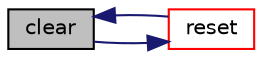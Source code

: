 digraph "clear"
{
  bgcolor="transparent";
  edge [fontname="Helvetica",fontsize="10",labelfontname="Helvetica",labelfontsize="10"];
  node [fontname="Helvetica",fontsize="10",shape=record];
  rankdir="LR";
  Node1 [label="clear",height=0.2,width=0.4,color="black", fillcolor="grey75", style="filled", fontcolor="black"];
  Node1 -> Node2 [color="midnightblue",fontsize="10",style="solid",fontname="Helvetica"];
  Node2 [label="reset",height=0.2,width=0.4,color="red",URL="$a00606.html#a5fe40a6007c13edae2b46c47d7a0c3c7",tooltip="Clear files and reset variables to specified context. "];
  Node2 -> Node1 [color="midnightblue",fontsize="10",style="solid",fontname="Helvetica"];
}
